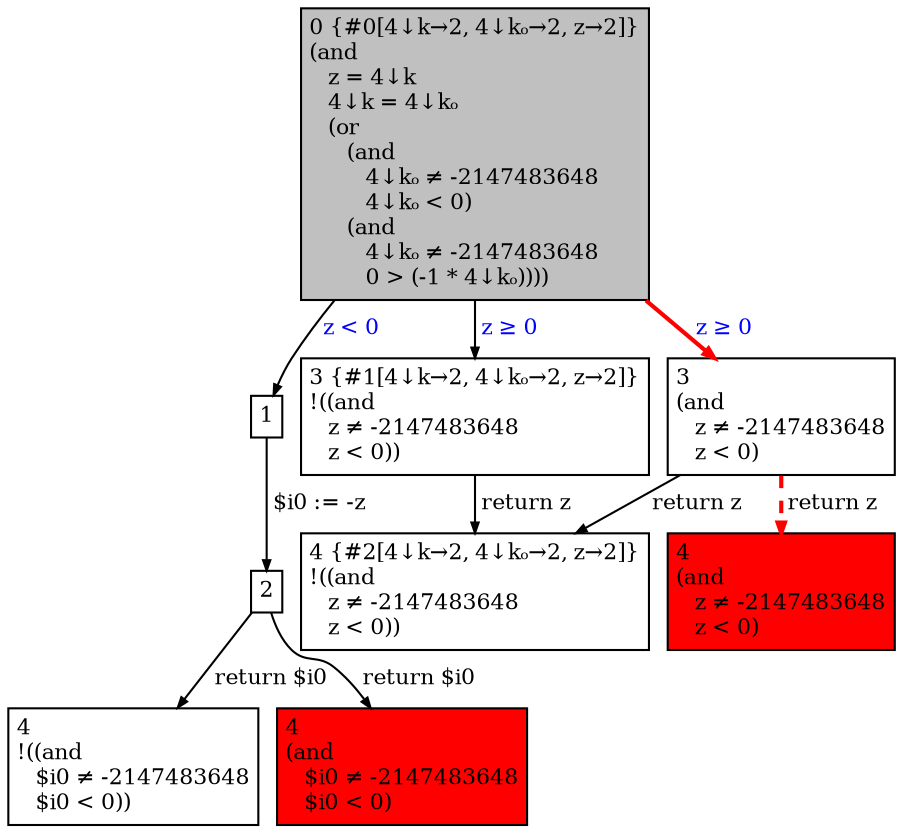 digraph {
	ranksep=0.10
	nodesep=0.12
	node[fontsize=10.5,shape=box,height=0.02,width=0.02,margin="0.05,0.05"]
	edge[fontsize=10.5,arrowsize=0.5]

	0 [label="0 {#0[4↓k→2, 4↓kₒ→2, z→2]}\l(and\l   z = 4↓k\l   4↓k = 4↓kₒ\l   (or\l      (and\l         4↓kₒ ≠ -2147483648\l         4↓kₒ < 0)\l      (and\l         4↓kₒ ≠ -2147483648\l         0 > (-1 * 4↓kₒ))))\l",style=filled,fillcolor=gray]
	1 [label="3 {#1[4↓k→2, 4↓kₒ→2, z→2]}\l!((and\l   z ≠ -2147483648\l   z < 0))\l"]
	2 [label="1"]
	3 [label="3\l(and\l   z ≠ -2147483648\l   z < 0)\l"]
	4 [label="4\l!((and\l   $i0 ≠ -2147483648\l   $i0 < 0))\l"]
	5 [label="4\l(and\l   $i0 ≠ -2147483648\l   $i0 < 0)\l",style=filled,fillcolor=red]
	6 [label="2"]
	7 [label="4\l(and\l   z ≠ -2147483648\l   z < 0)\l",style=filled,fillcolor=red]
	8 [label="4 {#2[4↓k→2, 4↓kₒ→2, z→2]}\l!((and\l   z ≠ -2147483648\l   z < 0))\l"]


	1->8[label=" return z"]
	0->2[label=" z < 0",fontcolor="#0000FF"]
	0->1[label=" z ≥ 0",fontcolor="#0000FF"]
	2->6[label=" $i0 := -z"]
	3->8[label=" return z"]
	0->3[label=" z ≥ 0",fontcolor="#0000FF", color="#FF0000", style="bold"]
	6->5[label=" return $i0"]
	6->4[label=" return $i0"]
	3->7[label=" return z", color="#FF0000", style="bold,dashed"]
}